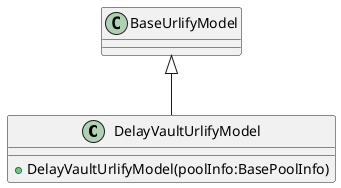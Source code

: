 @startuml
class DelayVaultUrlifyModel {
    + DelayVaultUrlifyModel(poolInfo:BasePoolInfo)
}
BaseUrlifyModel <|-- DelayVaultUrlifyModel
@enduml
